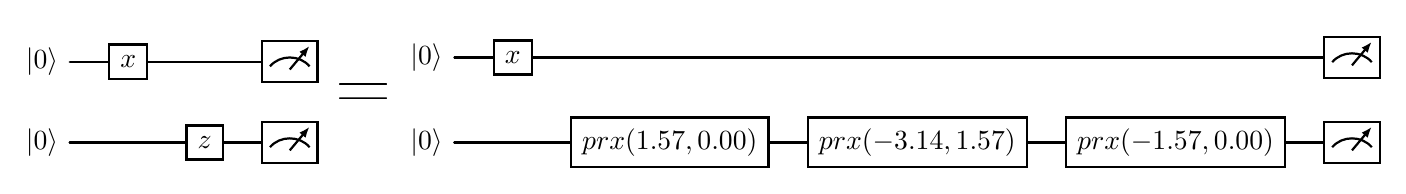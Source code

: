 \documentclass[border=6pt]{standalone}
\usepackage[utf8]{inputenc}
\usepackage[T1]{fontenc}
\usepackage{tikz}
\usetikzlibrary{quantikz2}
\begin{document}\begin{quantikz}
	\lstick{\ket{0}}	&	\gate{x}	&	\qw	&	\meter{}\\
	\lstick{\ket{0}}	&	\qw	&	\gate{z}	&	\meter{}
\end{quantikz}
{\Huge{\textbf{=}}}
\begin{quantikz}
	\lstick{\ket{0}}	&	\gate{x}	&	\qw	&	\qw	&	\qw	&	\meter{}\\
	\lstick{\ket{0}}	&	\qw	&	\gate{prx(1.57 , 0.00)}	&	\gate{prx(-3.14 , 1.57)}	&	\gate{prx(-1.57 , 0.00)}	&	\meter{}
\end{quantikz}
\end{document}
